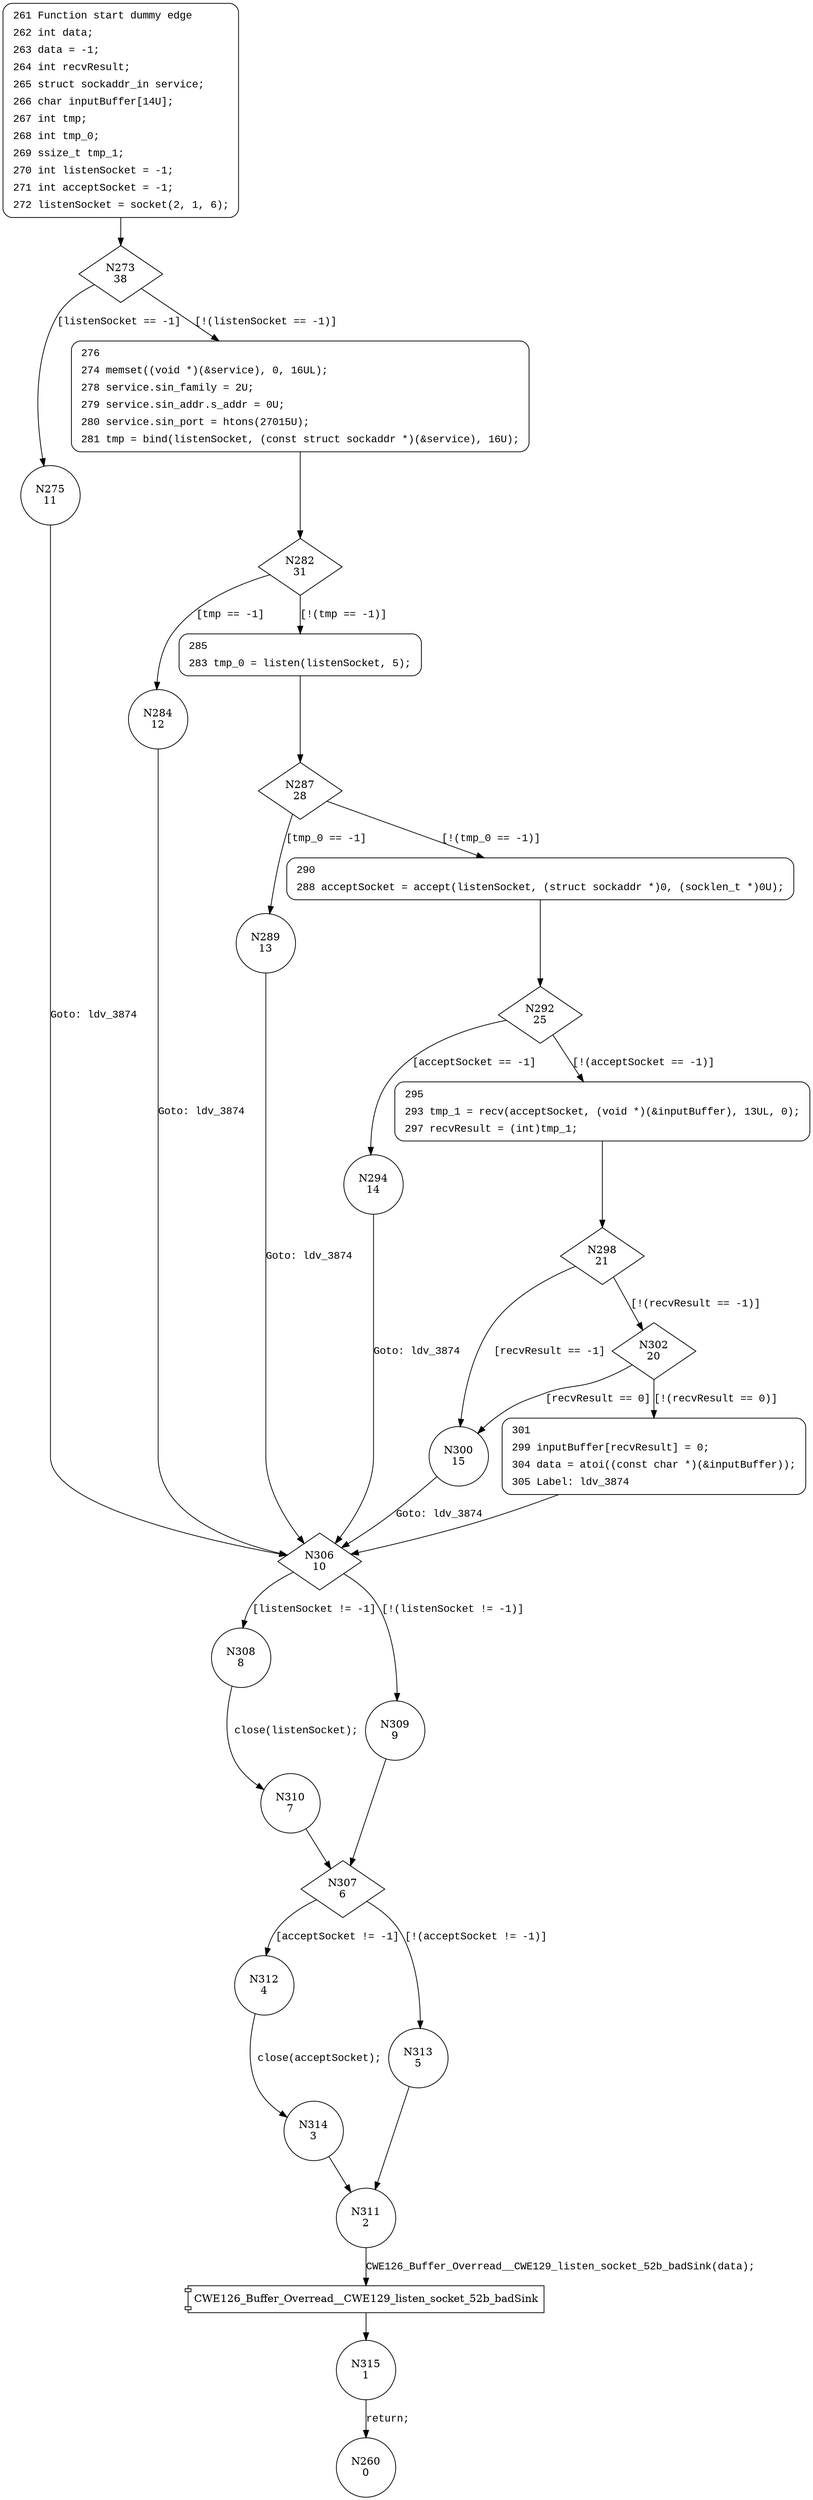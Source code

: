digraph CWE126_Buffer_Overread__CWE129_listen_socket_52_bad {
273 [shape="diamond" label="N273\n38"]
275 [shape="circle" label="N275\n11"]
276 [shape="circle" label="N276\n37"]
282 [shape="diamond" label="N282\n31"]
284 [shape="circle" label="N284\n12"]
285 [shape="circle" label="N285\n30"]
287 [shape="diamond" label="N287\n28"]
289 [shape="circle" label="N289\n13"]
290 [shape="circle" label="N290\n27"]
292 [shape="diamond" label="N292\n25"]
294 [shape="circle" label="N294\n14"]
295 [shape="circle" label="N295\n24"]
298 [shape="diamond" label="N298\n21"]
300 [shape="circle" label="N300\n15"]
302 [shape="diamond" label="N302\n20"]
301 [shape="circle" label="N301\n19"]
306 [shape="diamond" label="N306\n10"]
308 [shape="circle" label="N308\n8"]
309 [shape="circle" label="N309\n9"]
307 [shape="diamond" label="N307\n6"]
312 [shape="circle" label="N312\n4"]
313 [shape="circle" label="N313\n5"]
311 [shape="circle" label="N311\n2"]
315 [shape="circle" label="N315\n1"]
314 [shape="circle" label="N314\n3"]
310 [shape="circle" label="N310\n7"]
260 [shape="circle" label="N260\n0"]
261 [style="filled,bold" penwidth="1" fillcolor="white" fontname="Courier New" shape="Mrecord" label=<<table border="0" cellborder="0" cellpadding="3" bgcolor="white"><tr><td align="right">261</td><td align="left">Function start dummy edge</td></tr><tr><td align="right">262</td><td align="left">int data;</td></tr><tr><td align="right">263</td><td align="left">data = -1;</td></tr><tr><td align="right">264</td><td align="left">int recvResult;</td></tr><tr><td align="right">265</td><td align="left">struct sockaddr_in service;</td></tr><tr><td align="right">266</td><td align="left">char inputBuffer[14U];</td></tr><tr><td align="right">267</td><td align="left">int tmp;</td></tr><tr><td align="right">268</td><td align="left">int tmp_0;</td></tr><tr><td align="right">269</td><td align="left">ssize_t tmp_1;</td></tr><tr><td align="right">270</td><td align="left">int listenSocket = -1;</td></tr><tr><td align="right">271</td><td align="left">int acceptSocket = -1;</td></tr><tr><td align="right">272</td><td align="left">listenSocket = socket(2, 1, 6);</td></tr></table>>]
261 -> 273[label=""]
276 [style="filled,bold" penwidth="1" fillcolor="white" fontname="Courier New" shape="Mrecord" label=<<table border="0" cellborder="0" cellpadding="3" bgcolor="white"><tr><td align="right">276</td><td align="left"></td></tr><tr><td align="right">274</td><td align="left">memset((void *)(&amp;service), 0, 16UL);</td></tr><tr><td align="right">278</td><td align="left">service.sin_family = 2U;</td></tr><tr><td align="right">279</td><td align="left">service.sin_addr.s_addr = 0U;</td></tr><tr><td align="right">280</td><td align="left">service.sin_port = htons(27015U);</td></tr><tr><td align="right">281</td><td align="left">tmp = bind(listenSocket, (const struct sockaddr *)(&amp;service), 16U);</td></tr></table>>]
276 -> 282[label=""]
285 [style="filled,bold" penwidth="1" fillcolor="white" fontname="Courier New" shape="Mrecord" label=<<table border="0" cellborder="0" cellpadding="3" bgcolor="white"><tr><td align="right">285</td><td align="left"></td></tr><tr><td align="right">283</td><td align="left">tmp_0 = listen(listenSocket, 5);</td></tr></table>>]
285 -> 287[label=""]
290 [style="filled,bold" penwidth="1" fillcolor="white" fontname="Courier New" shape="Mrecord" label=<<table border="0" cellborder="0" cellpadding="3" bgcolor="white"><tr><td align="right">290</td><td align="left"></td></tr><tr><td align="right">288</td><td align="left">acceptSocket = accept(listenSocket, (struct sockaddr *)0, (socklen_t *)0U);</td></tr></table>>]
290 -> 292[label=""]
295 [style="filled,bold" penwidth="1" fillcolor="white" fontname="Courier New" shape="Mrecord" label=<<table border="0" cellborder="0" cellpadding="3" bgcolor="white"><tr><td align="right">295</td><td align="left"></td></tr><tr><td align="right">293</td><td align="left">tmp_1 = recv(acceptSocket, (void *)(&amp;inputBuffer), 13UL, 0);</td></tr><tr><td align="right">297</td><td align="left">recvResult = (int)tmp_1;</td></tr></table>>]
295 -> 298[label=""]
301 [style="filled,bold" penwidth="1" fillcolor="white" fontname="Courier New" shape="Mrecord" label=<<table border="0" cellborder="0" cellpadding="3" bgcolor="white"><tr><td align="right">301</td><td align="left"></td></tr><tr><td align="right">299</td><td align="left">inputBuffer[recvResult] = 0;</td></tr><tr><td align="right">304</td><td align="left">data = atoi((const char *)(&amp;inputBuffer));</td></tr><tr><td align="right">305</td><td align="left">Label: ldv_3874</td></tr></table>>]
301 -> 306[label=""]
273 -> 275 [label="[listenSocket == -1]" fontname="Courier New"]
273 -> 276 [label="[!(listenSocket == -1)]" fontname="Courier New"]
282 -> 284 [label="[tmp == -1]" fontname="Courier New"]
282 -> 285 [label="[!(tmp == -1)]" fontname="Courier New"]
287 -> 289 [label="[tmp_0 == -1]" fontname="Courier New"]
287 -> 290 [label="[!(tmp_0 == -1)]" fontname="Courier New"]
292 -> 294 [label="[acceptSocket == -1]" fontname="Courier New"]
292 -> 295 [label="[!(acceptSocket == -1)]" fontname="Courier New"]
298 -> 300 [label="[recvResult == -1]" fontname="Courier New"]
298 -> 302 [label="[!(recvResult == -1)]" fontname="Courier New"]
302 -> 300 [label="[recvResult == 0]" fontname="Courier New"]
302 -> 301 [label="[!(recvResult == 0)]" fontname="Courier New"]
306 -> 308 [label="[listenSocket != -1]" fontname="Courier New"]
306 -> 309 [label="[!(listenSocket != -1)]" fontname="Courier New"]
307 -> 312 [label="[acceptSocket != -1]" fontname="Courier New"]
307 -> 313 [label="[!(acceptSocket != -1)]" fontname="Courier New"]
100028 [shape="component" label="CWE126_Buffer_Overread__CWE129_listen_socket_52b_badSink"]
311 -> 100028 [label="CWE126_Buffer_Overread__CWE129_listen_socket_52b_badSink(data);" fontname="Courier New"]
100028 -> 315 [label="" fontname="Courier New"]
312 -> 314 [label="close(acceptSocket);" fontname="Courier New"]
308 -> 310 [label="close(listenSocket);" fontname="Courier New"]
300 -> 306 [label="Goto: ldv_3874" fontname="Courier New"]
289 -> 306 [label="Goto: ldv_3874" fontname="Courier New"]
275 -> 306 [label="Goto: ldv_3874" fontname="Courier New"]
309 -> 307 [label="" fontname="Courier New"]
313 -> 311 [label="" fontname="Courier New"]
315 -> 260 [label="return;" fontname="Courier New"]
314 -> 311 [label="" fontname="Courier New"]
310 -> 307 [label="" fontname="Courier New"]
294 -> 306 [label="Goto: ldv_3874" fontname="Courier New"]
284 -> 306 [label="Goto: ldv_3874" fontname="Courier New"]
}